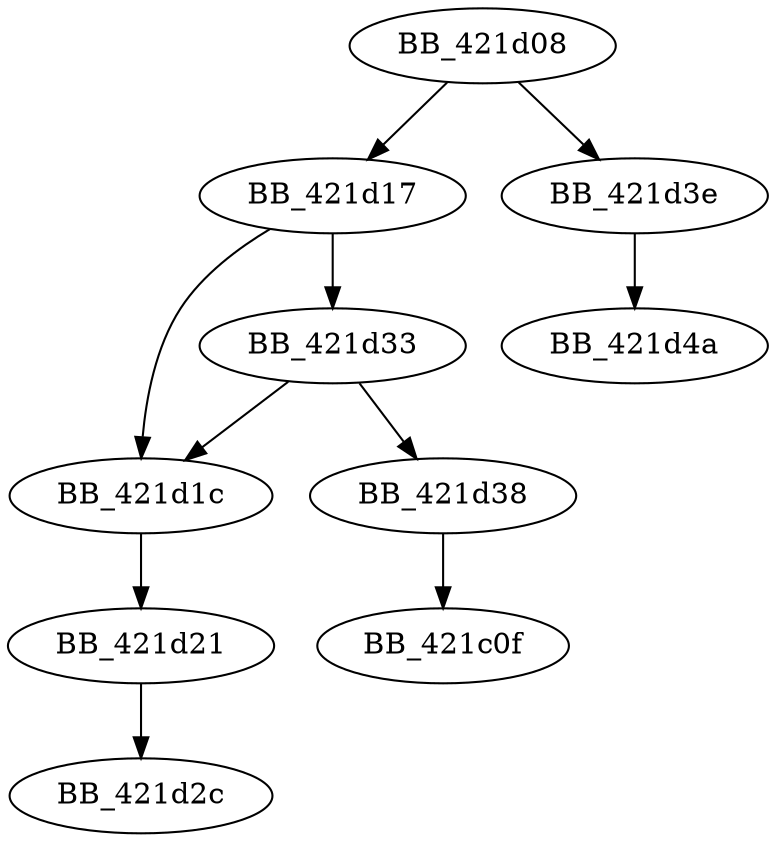 DiGraph __stricmp{
BB_421d08->BB_421d17
BB_421d08->BB_421d3e
BB_421d17->BB_421d1c
BB_421d17->BB_421d33
BB_421d1c->BB_421d21
BB_421d21->BB_421d2c
BB_421d33->BB_421d1c
BB_421d33->BB_421d38
BB_421d38->BB_421c0f
BB_421d3e->BB_421d4a
}
